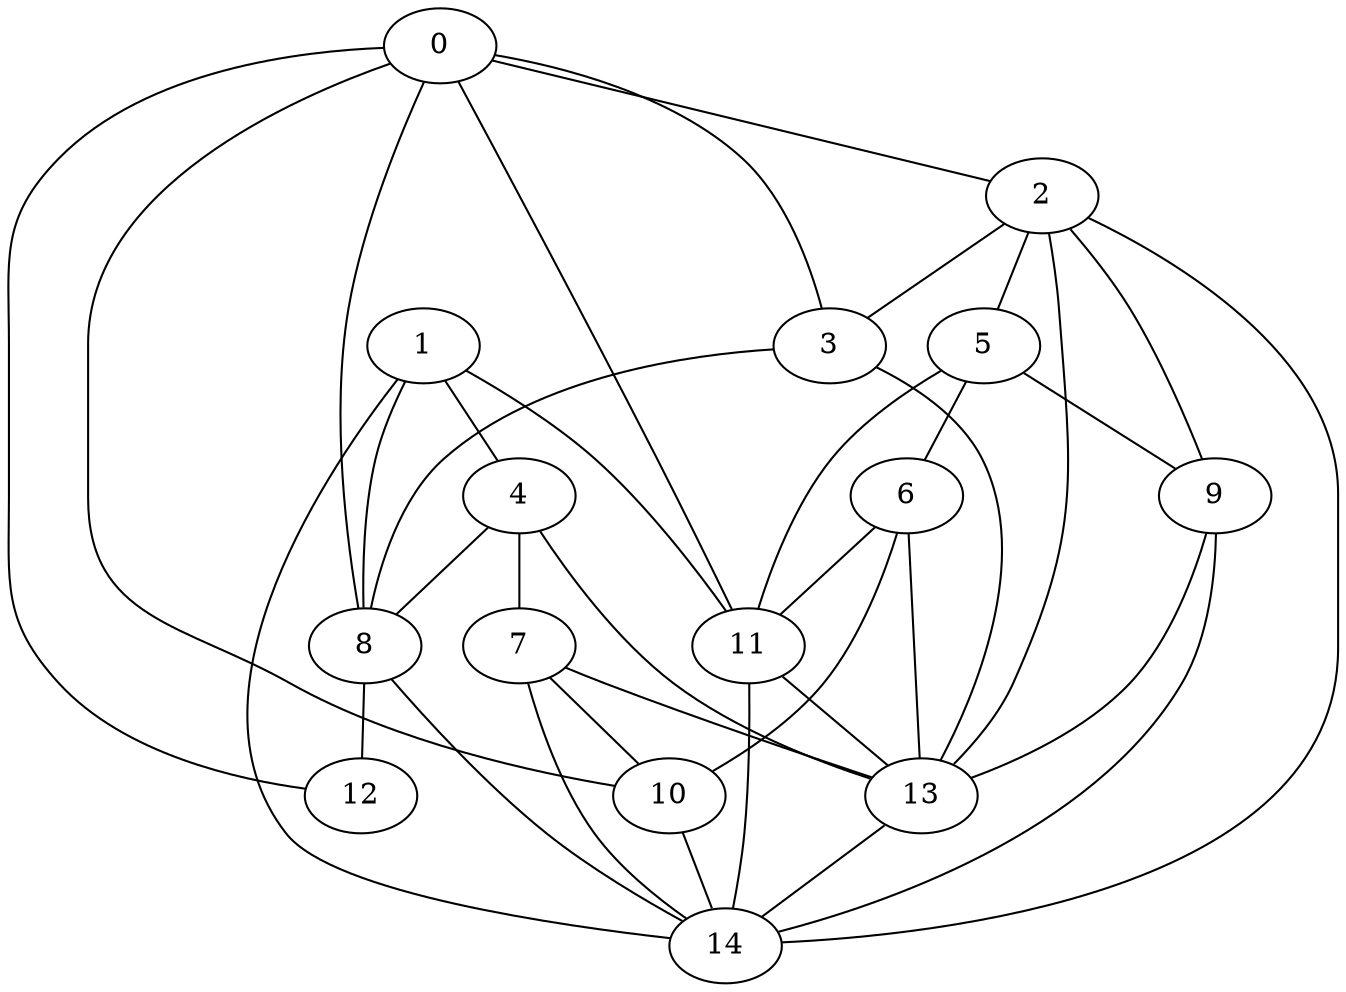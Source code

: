graph Egraph_1{
	0 -- 2 ;
	0 -- 3 ;
	0 -- 8 ;
	0 -- 10 ;
	0 -- 11 ;
	0 -- 12 ;
	1 -- 4 ;
	1 -- 8 ;
	1 -- 11 ;
	1 -- 14 ;
	2 -- 3 ;
	2 -- 5 ;
	2 -- 9 ;
	2 -- 13 ;
	2 -- 14 ;
	3 -- 8 ;
	3 -- 13 ;
	4 -- 7 ;
	4 -- 8 ;
	4 -- 13 ;
	5 -- 6 ;
	5 -- 9 ;
	5 -- 11 ;
	6 -- 10 ;
	6 -- 11 ;
	6 -- 13 ;
	7 -- 10 ;
	7 -- 13 ;
	7 -- 14 ;
	8 -- 12 ;
	8 -- 14 ;
	9 -- 13 ;
	9 -- 14 ;
	10 -- 14 ;
	11 -- 13 ;
	11 -- 14 ;
	12 
	13 -- 14 ;
	14 
}
